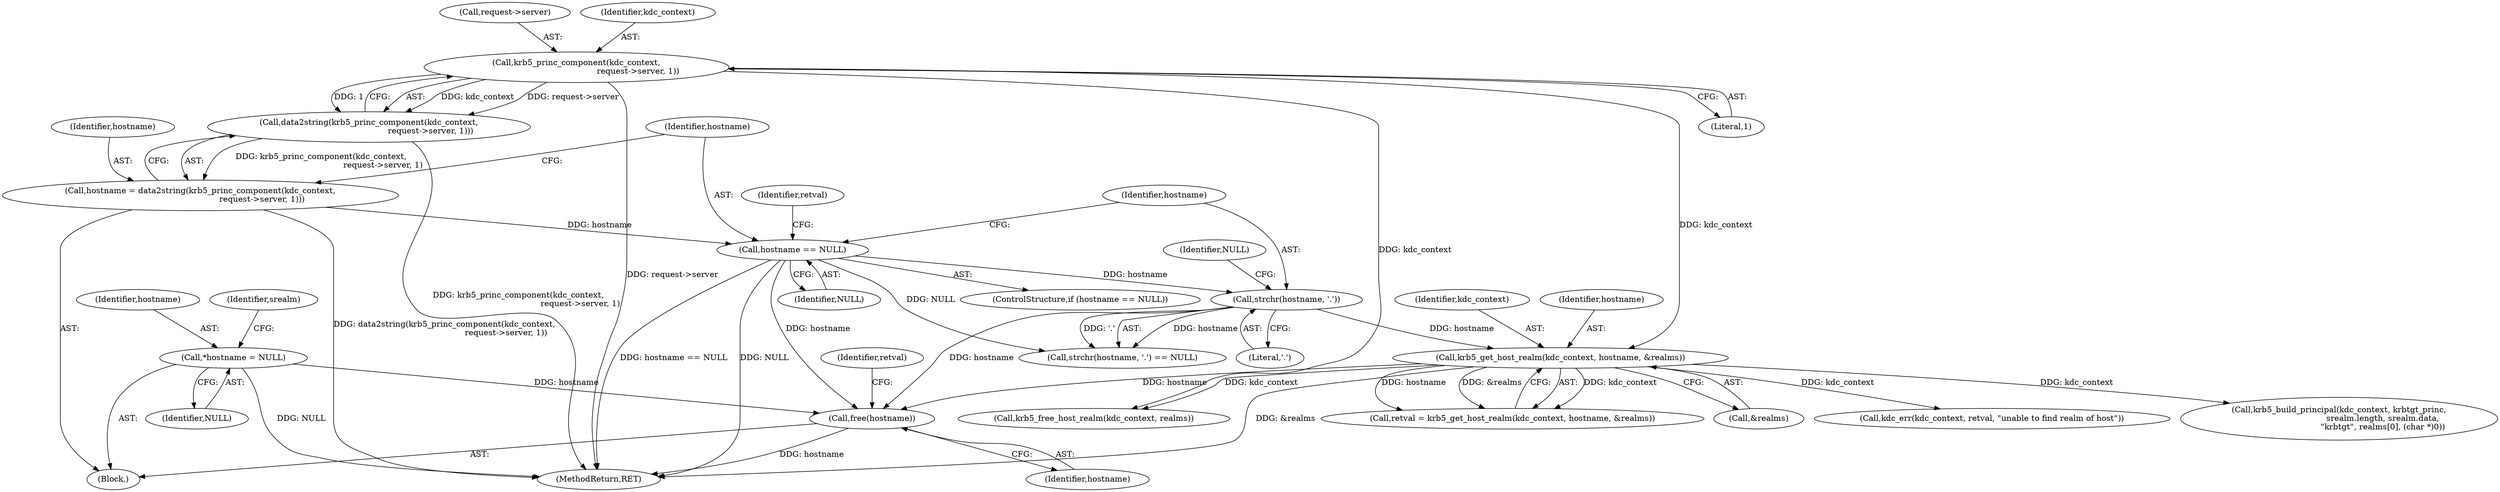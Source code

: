 digraph "0_krb5_4c023ba43c16396f0d199e2df1cfa59b88b62acc_0@API" {
"1000224" [label="(Call,free(hostname))"];
"1000154" [label="(Call,strchr(hostname, '.'))"];
"1000144" [label="(Call,hostname == NULL)"];
"1000134" [label="(Call,hostname = data2string(krb5_princ_component(kdc_context,\n                                                request->server, 1)))"];
"1000136" [label="(Call,data2string(krb5_princ_component(kdc_context,\n                                                request->server, 1)))"];
"1000137" [label="(Call,krb5_princ_component(kdc_context,\n                                                request->server, 1))"];
"1000117" [label="(Call,*hostname = NULL)"];
"1000161" [label="(Call,krb5_get_host_realm(kdc_context, hostname, &realms))"];
"1000204" [label="(Call,krb5_build_principal(kdc_context, krbtgt_princ,\n                                  srealm.length, srealm.data,\n                                  \"krbtgt\", realms[0], (char *)0))"];
"1000137" [label="(Call,krb5_princ_component(kdc_context,\n                                                request->server, 1))"];
"1000227" [label="(Identifier,retval)"];
"1000149" [label="(Identifier,retval)"];
"1000162" [label="(Identifier,kdc_context)"];
"1000153" [label="(Call,strchr(hostname, '.') == NULL)"];
"1000146" [label="(Identifier,NULL)"];
"1000156" [label="(Literal,'.')"];
"1000122" [label="(Identifier,srealm)"];
"1000164" [label="(Call,&realms)"];
"1000224" [label="(Call,free(hostname))"];
"1000118" [label="(Identifier,hostname)"];
"1000119" [label="(Identifier,NULL)"];
"1000157" [label="(Identifier,NULL)"];
"1000139" [label="(Call,request->server)"];
"1000228" [label="(MethodReturn,RET)"];
"1000159" [label="(Call,retval = krb5_get_host_realm(kdc_context, hostname, &realms))"];
"1000107" [label="(Block,)"];
"1000161" [label="(Call,krb5_get_host_realm(kdc_context, hostname, &realms))"];
"1000163" [label="(Identifier,hostname)"];
"1000143" [label="(ControlStructure,if (hostname == NULL))"];
"1000136" [label="(Call,data2string(krb5_princ_component(kdc_context,\n                                                request->server, 1)))"];
"1000221" [label="(Call,krb5_free_host_realm(kdc_context, realms))"];
"1000155" [label="(Identifier,hostname)"];
"1000138" [label="(Identifier,kdc_context)"];
"1000134" [label="(Call,hostname = data2string(krb5_princ_component(kdc_context,\n                                                request->server, 1)))"];
"1000225" [label="(Identifier,hostname)"];
"1000145" [label="(Identifier,hostname)"];
"1000154" [label="(Call,strchr(hostname, '.'))"];
"1000169" [label="(Call,kdc_err(kdc_context, retval, \"unable to find realm of host\"))"];
"1000142" [label="(Literal,1)"];
"1000135" [label="(Identifier,hostname)"];
"1000117" [label="(Call,*hostname = NULL)"];
"1000144" [label="(Call,hostname == NULL)"];
"1000224" -> "1000107"  [label="AST: "];
"1000224" -> "1000225"  [label="CFG: "];
"1000225" -> "1000224"  [label="AST: "];
"1000227" -> "1000224"  [label="CFG: "];
"1000224" -> "1000228"  [label="DDG: hostname"];
"1000154" -> "1000224"  [label="DDG: hostname"];
"1000117" -> "1000224"  [label="DDG: hostname"];
"1000144" -> "1000224"  [label="DDG: hostname"];
"1000161" -> "1000224"  [label="DDG: hostname"];
"1000154" -> "1000153"  [label="AST: "];
"1000154" -> "1000156"  [label="CFG: "];
"1000155" -> "1000154"  [label="AST: "];
"1000156" -> "1000154"  [label="AST: "];
"1000157" -> "1000154"  [label="CFG: "];
"1000154" -> "1000153"  [label="DDG: hostname"];
"1000154" -> "1000153"  [label="DDG: '.'"];
"1000144" -> "1000154"  [label="DDG: hostname"];
"1000154" -> "1000161"  [label="DDG: hostname"];
"1000144" -> "1000143"  [label="AST: "];
"1000144" -> "1000146"  [label="CFG: "];
"1000145" -> "1000144"  [label="AST: "];
"1000146" -> "1000144"  [label="AST: "];
"1000149" -> "1000144"  [label="CFG: "];
"1000155" -> "1000144"  [label="CFG: "];
"1000144" -> "1000228"  [label="DDG: NULL"];
"1000144" -> "1000228"  [label="DDG: hostname == NULL"];
"1000134" -> "1000144"  [label="DDG: hostname"];
"1000144" -> "1000153"  [label="DDG: NULL"];
"1000134" -> "1000107"  [label="AST: "];
"1000134" -> "1000136"  [label="CFG: "];
"1000135" -> "1000134"  [label="AST: "];
"1000136" -> "1000134"  [label="AST: "];
"1000145" -> "1000134"  [label="CFG: "];
"1000134" -> "1000228"  [label="DDG: data2string(krb5_princ_component(kdc_context,\n                                                request->server, 1))"];
"1000136" -> "1000134"  [label="DDG: krb5_princ_component(kdc_context,\n                                                request->server, 1)"];
"1000136" -> "1000137"  [label="CFG: "];
"1000137" -> "1000136"  [label="AST: "];
"1000136" -> "1000228"  [label="DDG: krb5_princ_component(kdc_context,\n                                                request->server, 1)"];
"1000137" -> "1000136"  [label="DDG: kdc_context"];
"1000137" -> "1000136"  [label="DDG: request->server"];
"1000137" -> "1000136"  [label="DDG: 1"];
"1000137" -> "1000142"  [label="CFG: "];
"1000138" -> "1000137"  [label="AST: "];
"1000139" -> "1000137"  [label="AST: "];
"1000142" -> "1000137"  [label="AST: "];
"1000137" -> "1000228"  [label="DDG: request->server"];
"1000137" -> "1000161"  [label="DDG: kdc_context"];
"1000137" -> "1000221"  [label="DDG: kdc_context"];
"1000117" -> "1000107"  [label="AST: "];
"1000117" -> "1000119"  [label="CFG: "];
"1000118" -> "1000117"  [label="AST: "];
"1000119" -> "1000117"  [label="AST: "];
"1000122" -> "1000117"  [label="CFG: "];
"1000117" -> "1000228"  [label="DDG: NULL"];
"1000161" -> "1000159"  [label="AST: "];
"1000161" -> "1000164"  [label="CFG: "];
"1000162" -> "1000161"  [label="AST: "];
"1000163" -> "1000161"  [label="AST: "];
"1000164" -> "1000161"  [label="AST: "];
"1000159" -> "1000161"  [label="CFG: "];
"1000161" -> "1000228"  [label="DDG: &realms"];
"1000161" -> "1000159"  [label="DDG: kdc_context"];
"1000161" -> "1000159"  [label="DDG: hostname"];
"1000161" -> "1000159"  [label="DDG: &realms"];
"1000161" -> "1000169"  [label="DDG: kdc_context"];
"1000161" -> "1000204"  [label="DDG: kdc_context"];
"1000161" -> "1000221"  [label="DDG: kdc_context"];
}
